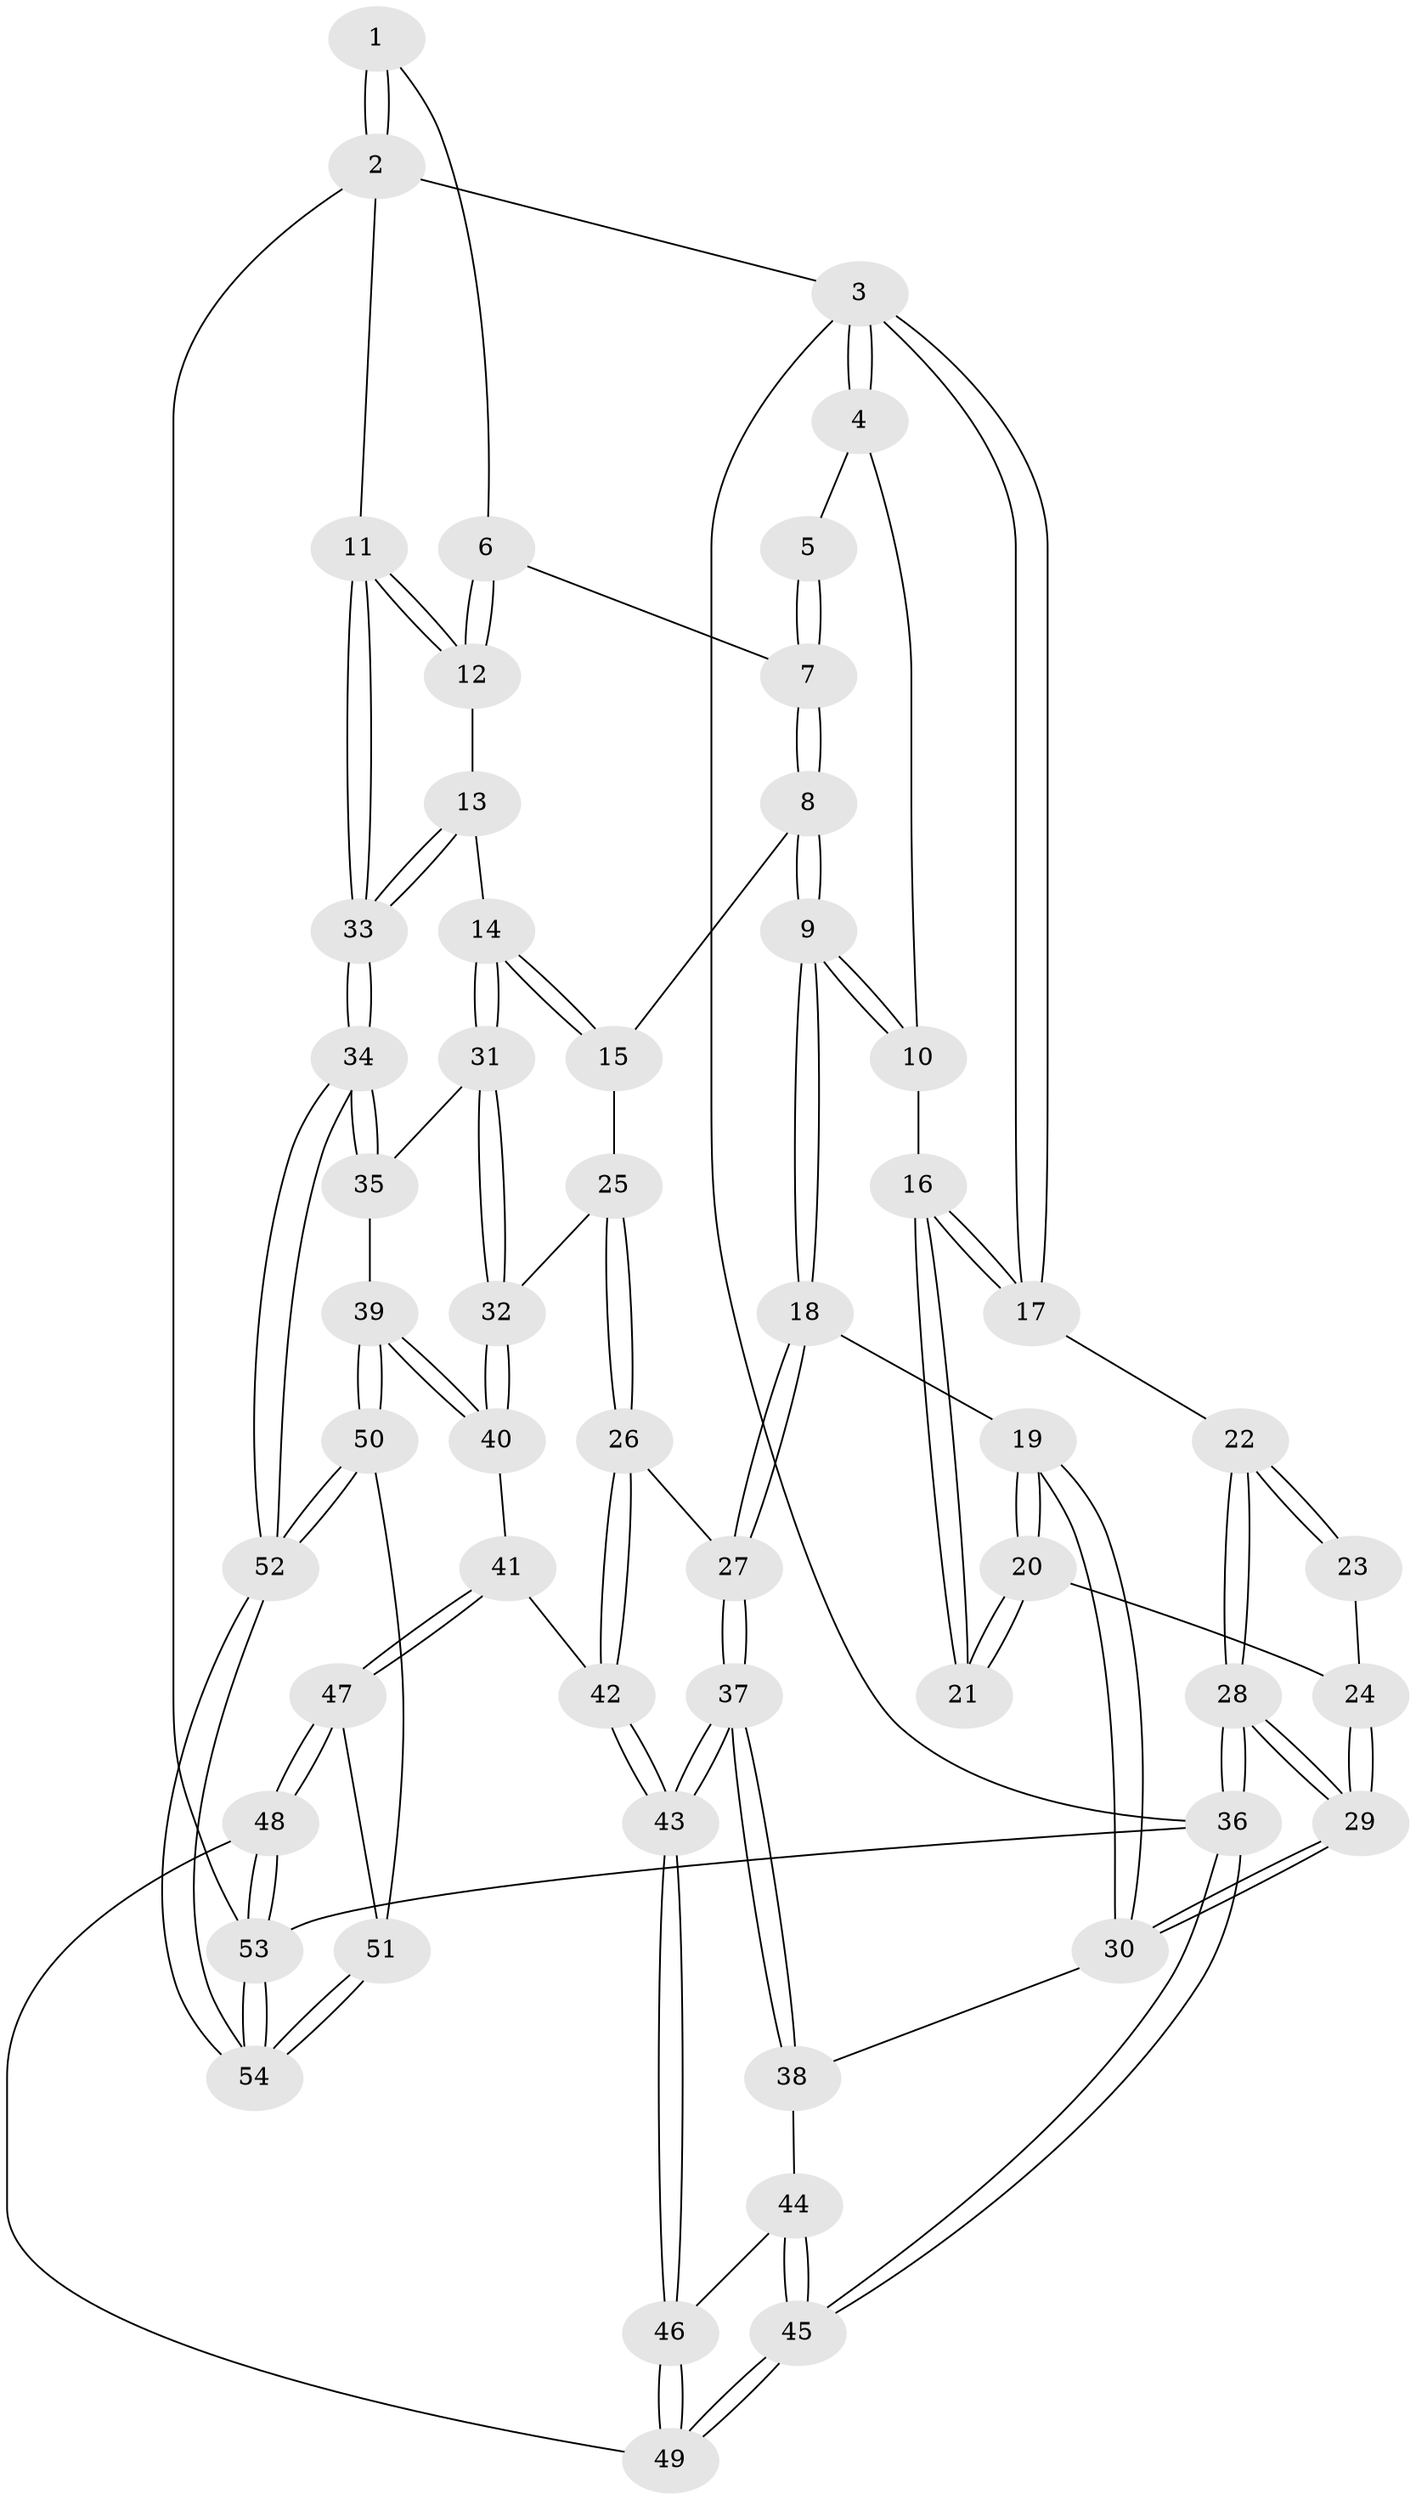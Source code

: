 // coarse degree distribution, {4: 0.42424242424242425, 8: 0.030303030303030304, 3: 0.18181818181818182, 5: 0.30303030303030304, 2: 0.030303030303030304, 6: 0.030303030303030304}
// Generated by graph-tools (version 1.1) at 2025/42/03/06/25 10:42:32]
// undirected, 54 vertices, 132 edges
graph export_dot {
graph [start="1"]
  node [color=gray90,style=filled];
  1 [pos="+0.9356590090552768+0"];
  2 [pos="+1+0"];
  3 [pos="+0+0"];
  4 [pos="+0.2347497689970328+0.03131113891096067"];
  5 [pos="+0.48475391159436776+0.016327361919600766"];
  6 [pos="+0.8326551917055345+0.16106642819408343"];
  7 [pos="+0.5877468805278362+0.2896077026014494"];
  8 [pos="+0.49827823033318236+0.4172611544603726"];
  9 [pos="+0.4182913164234758+0.4286240664168751"];
  10 [pos="+0.26709963704109013+0.23976233076262551"];
  11 [pos="+1+0.4979444979723453"];
  12 [pos="+0.8402343192354713+0.31643509194002045"];
  13 [pos="+0.7748018539096772+0.4953233742064268"];
  14 [pos="+0.7632861350961503+0.5010724938054989"];
  15 [pos="+0.6067554262845415+0.46622375670706523"];
  16 [pos="+0.1386661808838265+0.355976194049349"];
  17 [pos="+0+0.31889519640902425"];
  18 [pos="+0.36856818444196343+0.5626708017212718"];
  19 [pos="+0.26136421161090684+0.6047950332225797"];
  20 [pos="+0.1575866985168459+0.5425919814413792"];
  21 [pos="+0.10858934214848824+0.4326451018944479"];
  22 [pos="+0+0.46841219288428815"];
  23 [pos="+0.05823147637381719+0.4575087360413492"];
  24 [pos="+0.047383307841362736+0.5796172717266918"];
  25 [pos="+0.5914120375575124+0.622988182744619"];
  26 [pos="+0.4616432445232557+0.6942806134505897"];
  27 [pos="+0.4361400008215382+0.6845679313924257"];
  28 [pos="+0+0.7485970593015523"];
  29 [pos="+0+0.7275046809417204"];
  30 [pos="+0.17349103039543573+0.7237217242995917"];
  31 [pos="+0.7314215733498952+0.6446921708905071"];
  32 [pos="+0.6901102266303628+0.6981132184799868"];
  33 [pos="+1+0.6651100905447611"];
  34 [pos="+1+0.7555640751548848"];
  35 [pos="+0.8451843737328194+0.7209463790944087"];
  36 [pos="+0+1"];
  37 [pos="+0.3692336201426033+0.8393774025831156"];
  38 [pos="+0.17693806403868156+0.7309887467581505"];
  39 [pos="+0.7465684984716886+0.8319509780477198"];
  40 [pos="+0.6679151801747631+0.7495785038192286"];
  41 [pos="+0.6013711311347689+0.7696676808734416"];
  42 [pos="+0.5692557334140705+0.7638681553895391"];
  43 [pos="+0.37103511703907494+1"];
  44 [pos="+0.1816462287903003+0.785670469819484"];
  45 [pos="+0+1"];
  46 [pos="+0.3700320966092246+1"];
  47 [pos="+0.6049277381710797+1"];
  48 [pos="+0.5495618894788988+1"];
  49 [pos="+0.37027686704497004+1"];
  50 [pos="+0.7484215169644083+0.8354748083518153"];
  51 [pos="+0.7234262570533913+0.9220700827431918"];
  52 [pos="+1+0.9076453229159854"];
  53 [pos="+1+1"];
  54 [pos="+1+1"];
  1 -- 2;
  1 -- 2;
  1 -- 6;
  2 -- 3;
  2 -- 11;
  2 -- 53;
  3 -- 4;
  3 -- 4;
  3 -- 17;
  3 -- 17;
  3 -- 36;
  4 -- 5;
  4 -- 10;
  5 -- 7;
  5 -- 7;
  6 -- 7;
  6 -- 12;
  6 -- 12;
  7 -- 8;
  7 -- 8;
  8 -- 9;
  8 -- 9;
  8 -- 15;
  9 -- 10;
  9 -- 10;
  9 -- 18;
  9 -- 18;
  10 -- 16;
  11 -- 12;
  11 -- 12;
  11 -- 33;
  11 -- 33;
  12 -- 13;
  13 -- 14;
  13 -- 33;
  13 -- 33;
  14 -- 15;
  14 -- 15;
  14 -- 31;
  14 -- 31;
  15 -- 25;
  16 -- 17;
  16 -- 17;
  16 -- 21;
  16 -- 21;
  17 -- 22;
  18 -- 19;
  18 -- 27;
  18 -- 27;
  19 -- 20;
  19 -- 20;
  19 -- 30;
  19 -- 30;
  20 -- 21;
  20 -- 21;
  20 -- 24;
  22 -- 23;
  22 -- 23;
  22 -- 28;
  22 -- 28;
  23 -- 24;
  24 -- 29;
  24 -- 29;
  25 -- 26;
  25 -- 26;
  25 -- 32;
  26 -- 27;
  26 -- 42;
  26 -- 42;
  27 -- 37;
  27 -- 37;
  28 -- 29;
  28 -- 29;
  28 -- 36;
  28 -- 36;
  29 -- 30;
  29 -- 30;
  30 -- 38;
  31 -- 32;
  31 -- 32;
  31 -- 35;
  32 -- 40;
  32 -- 40;
  33 -- 34;
  33 -- 34;
  34 -- 35;
  34 -- 35;
  34 -- 52;
  34 -- 52;
  35 -- 39;
  36 -- 45;
  36 -- 45;
  36 -- 53;
  37 -- 38;
  37 -- 38;
  37 -- 43;
  37 -- 43;
  38 -- 44;
  39 -- 40;
  39 -- 40;
  39 -- 50;
  39 -- 50;
  40 -- 41;
  41 -- 42;
  41 -- 47;
  41 -- 47;
  42 -- 43;
  42 -- 43;
  43 -- 46;
  43 -- 46;
  44 -- 45;
  44 -- 45;
  44 -- 46;
  45 -- 49;
  45 -- 49;
  46 -- 49;
  46 -- 49;
  47 -- 48;
  47 -- 48;
  47 -- 51;
  48 -- 49;
  48 -- 53;
  48 -- 53;
  50 -- 51;
  50 -- 52;
  50 -- 52;
  51 -- 54;
  51 -- 54;
  52 -- 54;
  52 -- 54;
  53 -- 54;
  53 -- 54;
}
